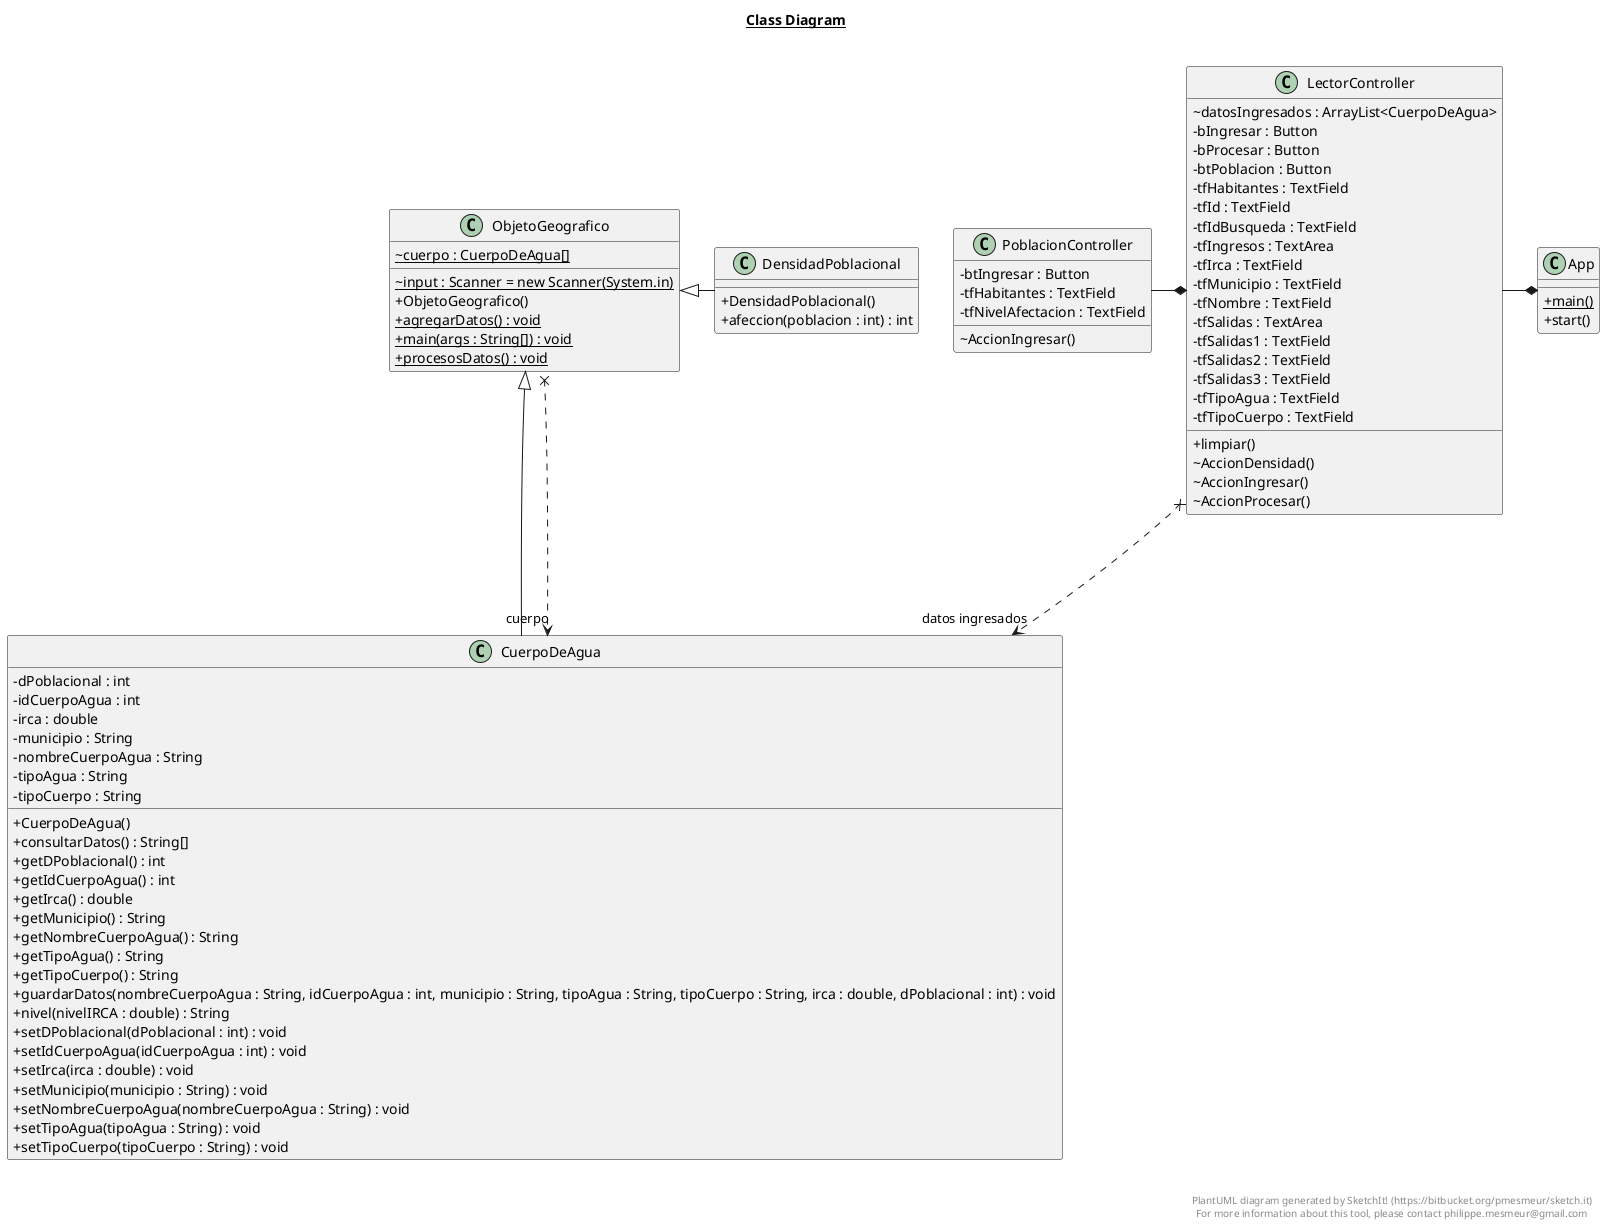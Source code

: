 @startuml
skinparam classAttributeIconSize 0



CuerpoDeAgua -up-|> ObjetoGeografico
DensidadPoblacional -up|> ObjetoGeografico
LectorController x...> "datos ingresados" CuerpoDeAgua
ObjetoGeografico x...> "cuerpo" CuerpoDeAgua
PoblacionController -* LectorController
LectorController -* App

title __Class Diagram__\n


    class App {
        {static} + main()
        + start()
    }

  


    class CuerpoDeAgua {
        - dPoblacional : int
        - idCuerpoAgua : int
        - irca : double
        - municipio : String
        - nombreCuerpoAgua : String
        - tipoAgua : String
        - tipoCuerpo : String
        + CuerpoDeAgua()
        + consultarDatos() : String[]
        + getDPoblacional() : int
        + getIdCuerpoAgua() : int
        + getIrca() : double
        + getMunicipio() : String
        + getNombreCuerpoAgua() : String
        + getTipoAgua() : String
        + getTipoCuerpo() : String
        + guardarDatos(nombreCuerpoAgua : String, idCuerpoAgua : int, municipio : String, tipoAgua : String, tipoCuerpo : String, irca : double, dPoblacional : int) : void
        + nivel(nivelIRCA : double) : String
        + setDPoblacional(dPoblacional : int) : void
        + setIdCuerpoAgua(idCuerpoAgua : int) : void
        + setIrca(irca : double) : void
        + setMunicipio(municipio : String) : void
        + setNombreCuerpoAgua(nombreCuerpoAgua : String) : void
        + setTipoAgua(tipoAgua : String) : void
        + setTipoCuerpo(tipoCuerpo : String) : void
    }

  


    class DensidadPoblacional {
        + DensidadPoblacional()
        + afeccion(poblacion : int) : int
    }

  


    class LectorController {
        ~ datosIngresados : ArrayList<CuerpoDeAgua>
        - bIngresar : Button
        - bProcesar : Button
        - btPoblacion : Button
        - tfHabitantes : TextField
        - tfId : TextField
        - tfIdBusqueda : TextField
        - tfIngresos : TextArea
        - tfIrca : TextField
        - tfMunicipio : TextField
        - tfNombre : TextField
        - tfSalidas : TextArea
        - tfSalidas1 : TextField
        - tfSalidas2 : TextField
        - tfSalidas3 : TextField
        - tfTipoAgua : TextField
        - tfTipoCuerpo : TextField
        + limpiar()
        ~ AccionDensidad()
        ~ AccionIngresar()
        ~ AccionProcesar()
    }

  


    class ObjetoGeografico {
        {static} ~ cuerpo : CuerpoDeAgua[]
        {static} ~ input : Scanner = new Scanner(System.in)
        + ObjetoGeografico()
        {static} + agregarDatos() : void
        {static} + main(args : String[]) : void
        {static} + procesosDatos() : void
    }

  


    class PoblacionController {
        - btIngresar : Button
        - tfHabitantes : TextField
        - tfNivelAfectacion : TextField
        ~ AccionIngresar()
    }

  



right footer


PlantUML diagram generated by SketchIt! (https://bitbucket.org/pmesmeur/sketch.it)
For more information about this tool, please contact philippe.mesmeur@gmail.com
endfooter

@enduml
